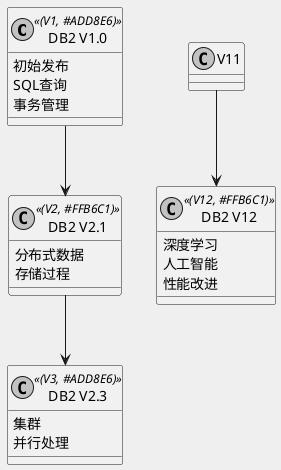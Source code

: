@startuml
skinparam monochrome true
skinparam backgroundColor #EAF2F5
!$color1 = "#ADD8E6"
!$color2 = "#FFB6C1"

class "DB2 V1.0" as V1 << (V1, $color1) >> {
  初始发布
  SQL查询
  事务管理
}

class "DB2 V2.1" as V2 << (V2, $color2) >> {
  分布式数据
  存储过程
}

class "DB2 V2.3" as V3 << (V3, $color1) >> {
  集群
  并行处理
}


class "DB2 V12" as V12 << (V12, $color2) >> {
  深度学习
  人工智能
  性能改进
}

V1 --> V2
V2 --> V3
V11 --> V12
@enduml
